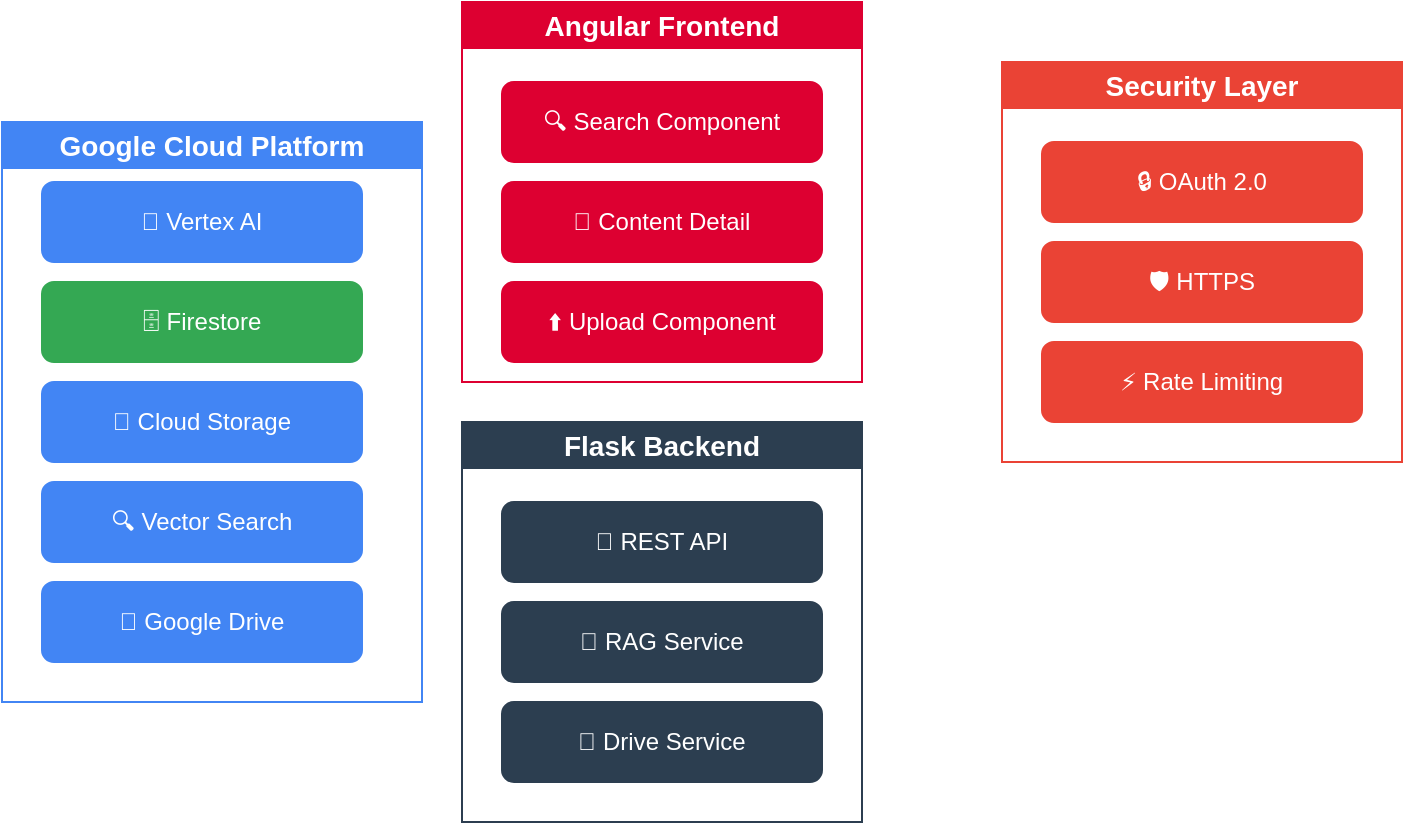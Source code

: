 <mxfile version="26.1.3">
  <diagram name="Page-1" id="architecture">
    <mxGraphModel dx="77022" dy="41319" grid="1" gridSize="10" guides="1" tooltips="1" connect="1" arrows="1" fold="1" page="1" pageScale="1" pageWidth="827" pageHeight="1169" math="0" shadow="0">
      <root>
        <mxCell id="0" />
        <mxCell id="1" parent="0" />
        <mxCell id="frontend" value="Angular Frontend" style="swimlane;whiteSpace=wrap;html=1;fillColor=#dd0031;strokeColor=#dd0031;fontColor=white;fontSize=14;" parent="1" vertex="1">
          <mxGeometry x="-18377" y="-4360" width="200" height="190" as="geometry" />
        </mxCell>
        <mxCell id="search" value="🔍 Search Component" style="rounded=1;whiteSpace=wrap;html=1;fillColor=#dd0031;strokeColor=#dd0031;fontColor=white;" parent="frontend" vertex="1">
          <mxGeometry x="20" y="40" width="160" height="40" as="geometry" />
        </mxCell>
        <mxCell id="content" value="📄 Content Detail" style="rounded=1;whiteSpace=wrap;html=1;fillColor=#dd0031;strokeColor=#dd0031;fontColor=white;" parent="frontend" vertex="1">
          <mxGeometry x="20" y="90" width="160" height="40" as="geometry" />
        </mxCell>
        <mxCell id="upload" value="⬆️ Upload Component" style="rounded=1;whiteSpace=wrap;html=1;fillColor=#dd0031;strokeColor=#dd0031;fontColor=white;" parent="frontend" vertex="1">
          <mxGeometry x="20" y="140" width="160" height="40" as="geometry" />
        </mxCell>
        <mxCell id="backend" value="Flask Backend" style="swimlane;whiteSpace=wrap;html=1;fillColor=#2c3e50;strokeColor=#2c3e50;fontColor=white;fontSize=14;" parent="1" vertex="1">
          <mxGeometry x="-18377" y="-4150" width="200" height="200" as="geometry" />
        </mxCell>
        <mxCell id="api" value="🔌 REST API" style="rounded=1;whiteSpace=wrap;html=1;fillColor=#2c3e50;strokeColor=#2c3e50;fontColor=white;" parent="1" vertex="1">
          <mxGeometry x="-18357" y="-4110" width="160" height="40" as="geometry" />
        </mxCell>
        <mxCell id="rag" value="🧠 RAG Service" style="rounded=1;whiteSpace=wrap;html=1;fillColor=#2c3e50;strokeColor=#2c3e50;fontColor=white;" parent="1" vertex="1">
          <mxGeometry x="-18357" y="-4060" width="160" height="40" as="geometry" />
        </mxCell>
        <mxCell id="drive" value="🚗 Drive Service" style="rounded=1;whiteSpace=wrap;html=1;fillColor=#2c3e50;strokeColor=#2c3e50;fontColor=white;" parent="1" vertex="1">
          <mxGeometry x="-18357" y="-4010" width="160" height="40" as="geometry" />
        </mxCell>
        <mxCell id="cloud" value="Google Cloud Platform" style="swimlane;whiteSpace=wrap;html=1;fillColor=#4285f4;strokeColor=#4285f4;fontColor=white;fontSize=14;" parent="1" vertex="1">
          <mxGeometry x="-18607" y="-4300" width="210" height="290" as="geometry" />
        </mxCell>
        <mxCell id="vertex" value="🤖 Vertex AI" style="rounded=1;whiteSpace=wrap;html=1;fillColor=#4285f4;strokeColor=#4285f4;fontColor=white;" parent="1" vertex="1">
          <mxGeometry x="-18587" y="-4270" width="160" height="40" as="geometry" />
        </mxCell>
        <mxCell id="firestore" value="🗄️ Firestore" style="rounded=1;whiteSpace=wrap;html=1;fillColor=#34a853;strokeColor=#34a853;fontColor=white;" parent="1" vertex="1">
          <mxGeometry x="-18587" y="-4220" width="160" height="40" as="geometry" />
        </mxCell>
        <mxCell id="storage" value="💾 Cloud Storage" style="rounded=1;whiteSpace=wrap;html=1;fillColor=#4285f4;strokeColor=#4285f4;fontColor=white;" parent="1" vertex="1">
          <mxGeometry x="-18587" y="-4170" width="160" height="40" as="geometry" />
        </mxCell>
        <mxCell id="vector" value="🔍 Vector Search" style="rounded=1;whiteSpace=wrap;html=1;fillColor=#4285f4;strokeColor=#4285f4;fontColor=white;" parent="1" vertex="1">
          <mxGeometry x="-18587" y="-4120" width="160" height="40" as="geometry" />
        </mxCell>
        <mxCell id="gdrive" value="📁 Google Drive" style="rounded=1;whiteSpace=wrap;html=1;fillColor=#4285f4;strokeColor=#4285f4;fontColor=white;" parent="1" vertex="1">
          <mxGeometry x="-18587" y="-4070" width="160" height="40" as="geometry" />
        </mxCell>
        <mxCell id="security" value="Security Layer" style="swimlane;whiteSpace=wrap;html=1;fillColor=#ea4335;strokeColor=#ea4335;fontColor=white;fontSize=14;" parent="1" vertex="1">
          <mxGeometry x="-18107" y="-4330" width="200" height="200" as="geometry" />
        </mxCell>
        <mxCell id="oauth" value="🔒 OAuth 2.0" style="rounded=1;whiteSpace=wrap;html=1;fillColor=#ea4335;strokeColor=#ea4335;fontColor=white;" parent="1" vertex="1">
          <mxGeometry x="-18087" y="-4290" width="160" height="40" as="geometry" />
        </mxCell>
        <mxCell id="https" value="🛡️ HTTPS" style="rounded=1;whiteSpace=wrap;html=1;fillColor=#ea4335;strokeColor=#ea4335;fontColor=white;" parent="1" vertex="1">
          <mxGeometry x="-18087" y="-4240" width="160" height="40" as="geometry" />
        </mxCell>
        <mxCell id="rate" value="⚡ Rate Limiting" style="rounded=1;whiteSpace=wrap;html=1;fillColor=#ea4335;strokeColor=#ea4335;fontColor=white;" parent="1" vertex="1">
          <mxGeometry x="-18087" y="-4190" width="160" height="40" as="geometry" />
        </mxCell>
        <mxCell id="conn1" value="" style="endArrow=classic;html=1;rounded=0;exitX=0.5;exitY=1;entryX=0.5;entryY=0;" parent="1" source="search" target="api" edge="1" />
        <mxCell id="conn2" value="" style="endArrow=classic;html=1;rounded=0;exitX=0.5;exitY=1;entryX=0.5;entryY=0;" parent="1" source="content" target="api" edge="1" />
        <mxCell id="conn3" value="" style="endArrow=classic;html=1;rounded=0;exitX=0.5;exitY=1;entryX=0.5;entryY=0;" parent="1" source="upload" target="api" edge="1" />
        <mxCell id="conn4" value="" style="endArrow=classic;html=1;rounded=0;exitX=0.5;exitY=1;entryX=0.5;entryY=0;" parent="1" source="api" target="firestore" edge="1" />
        <mxCell id="conn5" value="" style="endArrow=classic;html=1;rounded=0;exitX=0.5;exitY=1;entryX=0.5;entryY=0;" parent="1" source="api" target="storage" edge="1" />
        <mxCell id="conn6" value="" style="endArrow=classic;html=1;rounded=0;exitX=0.5;exitY=1;entryX=0.5;entryY=0;" parent="1" source="rag" target="vertex" edge="1" />
        <mxCell id="conn7" value="" style="endArrow=classic;html=1;rounded=0;exitX=0.5;exitY=1;entryX=0.5;entryY=0;" parent="1" source="rag" target="vector" edge="1" />
        <mxCell id="conn8" value="" style="endArrow=classic;html=1;rounded=0;exitX=0.5;exitY=1;entryX=0.5;entryY=0;" parent="1" source="drive" target="gdrive" edge="1" />
        <mxCell id="conn9" value="" style="endArrow=classic;html=1;rounded=0;dashed=1;exitX=0.5;exitY=1;entryX=0;entryY=0.5;" parent="1" source="api" target="oauth" edge="1" />
        <mxCell id="conn10" value="" style="endArrow=classic;html=1;rounded=0;dashed=1;exitX=0.5;exitY=1;entryX=0;entryY=0.5;" parent="1" source="api" target="https" edge="1" />
        <mxCell id="conn11" value="" style="endArrow=classic;html=1;rounded=0;dashed=1;exitX=0.5;exitY=1;entryX=0;entryY=0.5;" parent="1" source="api" target="rate" edge="1" />
      </root>
    </mxGraphModel>
  </diagram>
</mxfile>
